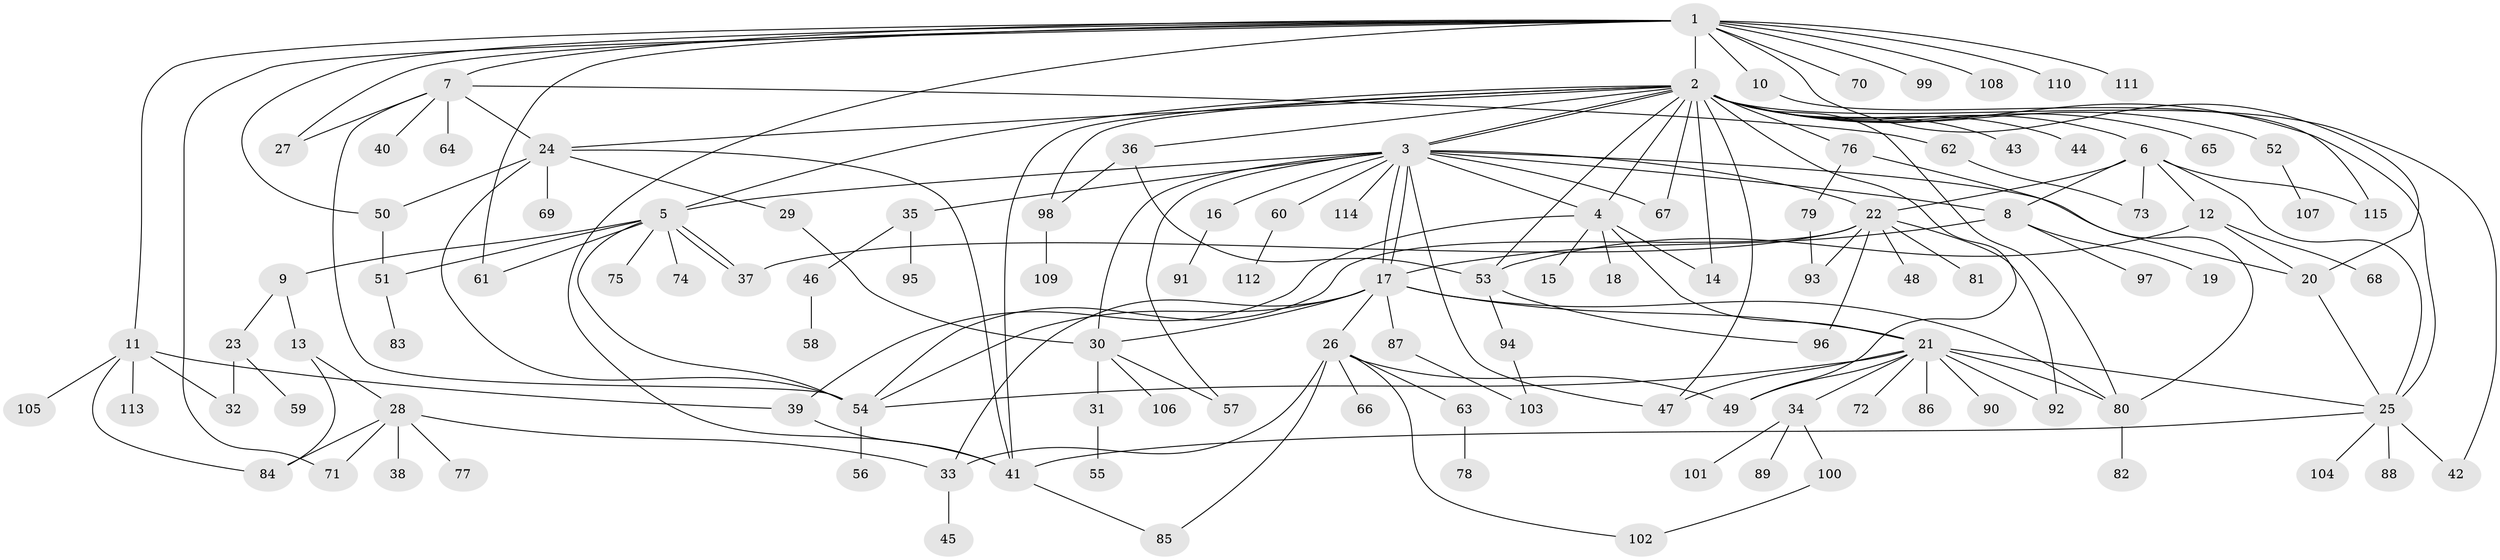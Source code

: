 // coarse degree distribution, {9: 0.034482758620689655, 21: 0.017241379310344827, 14: 0.017241379310344827, 4: 0.1206896551724138, 8: 0.034482758620689655, 7: 0.017241379310344827, 5: 0.08620689655172414, 3: 0.15517241379310345, 2: 0.1896551724137931, 11: 0.017241379310344827, 6: 0.05172413793103448, 1: 0.25862068965517243}
// Generated by graph-tools (version 1.1) at 2025/50/03/04/25 22:50:45]
// undirected, 115 vertices, 174 edges
graph export_dot {
  node [color=gray90,style=filled];
  1;
  2;
  3;
  4;
  5;
  6;
  7;
  8;
  9;
  10;
  11;
  12;
  13;
  14;
  15;
  16;
  17;
  18;
  19;
  20;
  21;
  22;
  23;
  24;
  25;
  26;
  27;
  28;
  29;
  30;
  31;
  32;
  33;
  34;
  35;
  36;
  37;
  38;
  39;
  40;
  41;
  42;
  43;
  44;
  45;
  46;
  47;
  48;
  49;
  50;
  51;
  52;
  53;
  54;
  55;
  56;
  57;
  58;
  59;
  60;
  61;
  62;
  63;
  64;
  65;
  66;
  67;
  68;
  69;
  70;
  71;
  72;
  73;
  74;
  75;
  76;
  77;
  78;
  79;
  80;
  81;
  82;
  83;
  84;
  85;
  86;
  87;
  88;
  89;
  90;
  91;
  92;
  93;
  94;
  95;
  96;
  97;
  98;
  99;
  100;
  101;
  102;
  103;
  104;
  105;
  106;
  107;
  108;
  109;
  110;
  111;
  112;
  113;
  114;
  115;
  1 -- 2;
  1 -- 7;
  1 -- 10;
  1 -- 11;
  1 -- 20;
  1 -- 27;
  1 -- 41;
  1 -- 50;
  1 -- 61;
  1 -- 70;
  1 -- 71;
  1 -- 99;
  1 -- 108;
  1 -- 110;
  1 -- 111;
  2 -- 3;
  2 -- 3;
  2 -- 4;
  2 -- 5;
  2 -- 6;
  2 -- 14;
  2 -- 24;
  2 -- 25;
  2 -- 36;
  2 -- 41;
  2 -- 42;
  2 -- 43;
  2 -- 44;
  2 -- 47;
  2 -- 49;
  2 -- 52;
  2 -- 53;
  2 -- 65;
  2 -- 67;
  2 -- 76;
  2 -- 80;
  2 -- 98;
  3 -- 4;
  3 -- 5;
  3 -- 8;
  3 -- 16;
  3 -- 17;
  3 -- 17;
  3 -- 20;
  3 -- 22;
  3 -- 30;
  3 -- 35;
  3 -- 47;
  3 -- 57;
  3 -- 60;
  3 -- 67;
  3 -- 114;
  4 -- 14;
  4 -- 15;
  4 -- 18;
  4 -- 21;
  4 -- 39;
  5 -- 9;
  5 -- 37;
  5 -- 37;
  5 -- 51;
  5 -- 54;
  5 -- 61;
  5 -- 74;
  5 -- 75;
  6 -- 8;
  6 -- 12;
  6 -- 22;
  6 -- 25;
  6 -- 73;
  6 -- 115;
  7 -- 24;
  7 -- 27;
  7 -- 40;
  7 -- 54;
  7 -- 62;
  7 -- 64;
  8 -- 17;
  8 -- 19;
  8 -- 97;
  9 -- 13;
  9 -- 23;
  10 -- 115;
  11 -- 32;
  11 -- 39;
  11 -- 84;
  11 -- 105;
  11 -- 113;
  12 -- 20;
  12 -- 53;
  12 -- 68;
  13 -- 28;
  13 -- 84;
  16 -- 91;
  17 -- 21;
  17 -- 26;
  17 -- 30;
  17 -- 33;
  17 -- 54;
  17 -- 80;
  17 -- 87;
  20 -- 25;
  21 -- 25;
  21 -- 34;
  21 -- 47;
  21 -- 49;
  21 -- 54;
  21 -- 72;
  21 -- 80;
  21 -- 86;
  21 -- 90;
  21 -- 92;
  22 -- 37;
  22 -- 48;
  22 -- 54;
  22 -- 81;
  22 -- 92;
  22 -- 93;
  22 -- 96;
  23 -- 32;
  23 -- 59;
  24 -- 29;
  24 -- 41;
  24 -- 50;
  24 -- 54;
  24 -- 69;
  25 -- 41;
  25 -- 42;
  25 -- 88;
  25 -- 104;
  26 -- 33;
  26 -- 49;
  26 -- 63;
  26 -- 66;
  26 -- 85;
  26 -- 102;
  28 -- 33;
  28 -- 38;
  28 -- 71;
  28 -- 77;
  28 -- 84;
  29 -- 30;
  30 -- 31;
  30 -- 57;
  30 -- 106;
  31 -- 55;
  33 -- 45;
  34 -- 89;
  34 -- 100;
  34 -- 101;
  35 -- 46;
  35 -- 95;
  36 -- 53;
  36 -- 98;
  39 -- 41;
  41 -- 85;
  46 -- 58;
  50 -- 51;
  51 -- 83;
  52 -- 107;
  53 -- 94;
  53 -- 96;
  54 -- 56;
  60 -- 112;
  62 -- 73;
  63 -- 78;
  76 -- 79;
  76 -- 80;
  79 -- 93;
  80 -- 82;
  87 -- 103;
  94 -- 103;
  98 -- 109;
  100 -- 102;
}
